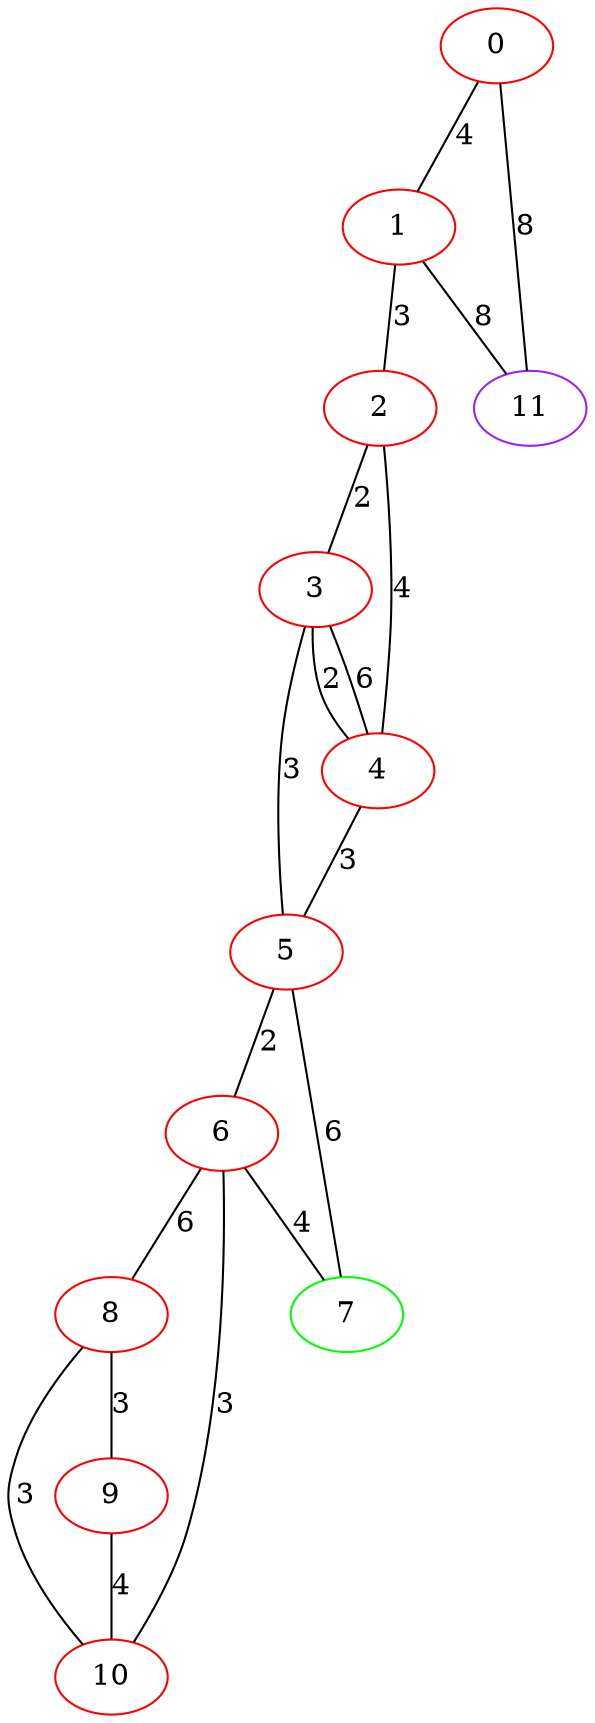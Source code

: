 graph "" {
0 [color=red, weight=1];
1 [color=red, weight=1];
2 [color=red, weight=1];
3 [color=red, weight=1];
4 [color=red, weight=1];
5 [color=red, weight=1];
6 [color=red, weight=1];
7 [color=green, weight=2];
8 [color=red, weight=1];
9 [color=red, weight=1];
10 [color=red, weight=1];
11 [color=purple, weight=4];
0 -- 1  [key=0, label=4];
0 -- 11  [key=0, label=8];
1 -- 2  [key=0, label=3];
1 -- 11  [key=0, label=8];
2 -- 3  [key=0, label=2];
2 -- 4  [key=0, label=4];
3 -- 4  [key=0, label=6];
3 -- 4  [key=1, label=2];
3 -- 5  [key=0, label=3];
4 -- 5  [key=0, label=3];
5 -- 6  [key=0, label=2];
5 -- 7  [key=0, label=6];
6 -- 8  [key=0, label=6];
6 -- 10  [key=0, label=3];
6 -- 7  [key=0, label=4];
8 -- 9  [key=0, label=3];
8 -- 10  [key=0, label=3];
9 -- 10  [key=0, label=4];
}
